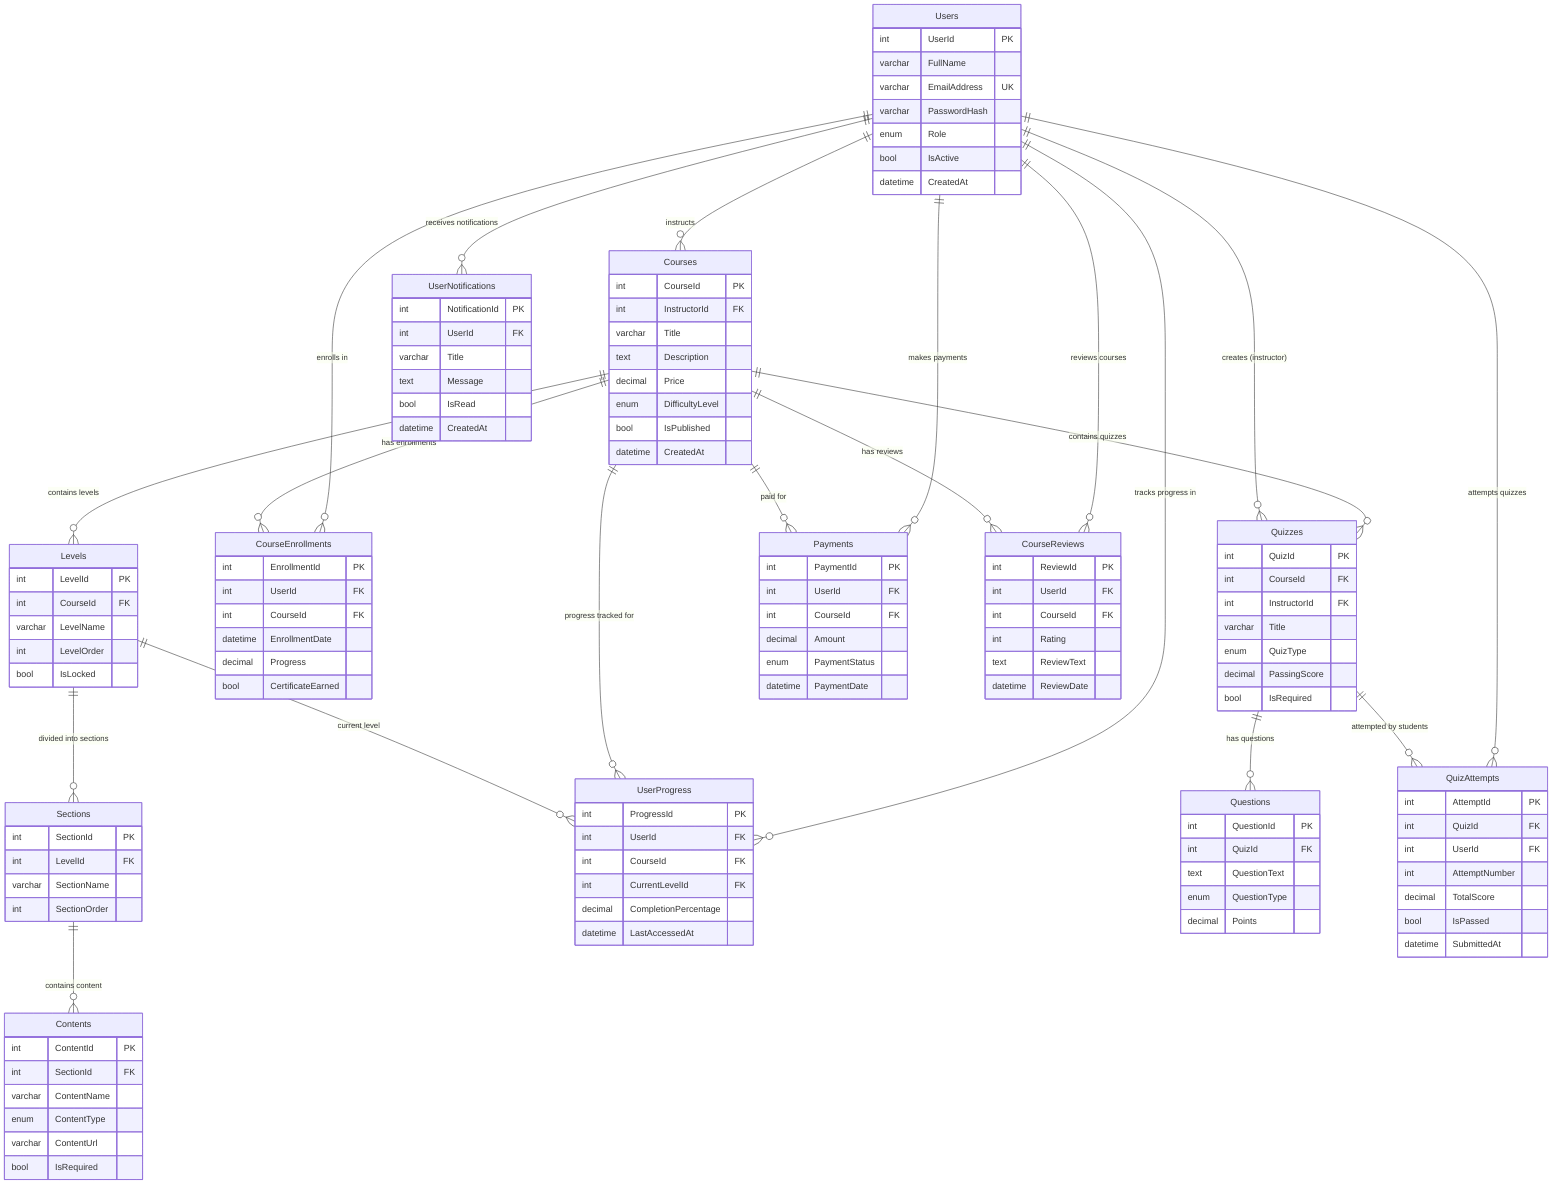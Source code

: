 erDiagram
    %% =====================================================
    %% CORE ENTITIES - SIMPLIFIED VIEW
    %% =====================================================
    
    Users {
        int UserId PK
        varchar FullName
        varchar EmailAddress UK
        varchar PasswordHash
        enum Role
        bool IsActive
        datetime CreatedAt
    }
    
    Courses {
        int CourseId PK
        int InstructorId FK
        varchar Title
        text Description
        decimal Price
        enum DifficultyLevel
        bool IsPublished
        datetime CreatedAt
    }
    
    Levels {
        int LevelId PK
        int CourseId FK
        varchar LevelName
        int LevelOrder
        bool IsLocked
    }
    
    Sections {
        int SectionId PK
        int LevelId FK
        varchar SectionName
        int SectionOrder
    }
    
    Contents {
        int ContentId PK
        int SectionId FK
        varchar ContentName
        enum ContentType
        varchar ContentUrl
        bool IsRequired
    }
    
    CourseEnrollments {
        int EnrollmentId PK
        int UserId FK
        int CourseId FK
        datetime EnrollmentDate
        decimal Progress
        bool CertificateEarned
    }
    
    UserProgress {
        int ProgressId PK
        int UserId FK
        int CourseId FK
        int CurrentLevelId FK
        decimal CompletionPercentage
        datetime LastAccessedAt
    }
    
    Quizzes {
        int QuizId PK
        int CourseId FK
        int InstructorId FK
        varchar Title
        enum QuizType
        decimal PassingScore
        bool IsRequired
    }
    
    Questions {
        int QuestionId PK
        int QuizId FK
        text QuestionText
        enum QuestionType
        decimal Points
    }
    
    QuizAttempts {
        int AttemptId PK
        int QuizId FK
        int UserId FK
        int AttemptNumber
        decimal TotalScore
        bool IsPassed
        datetime SubmittedAt
    }
    
    Payments {
        int PaymentId PK
        int UserId FK
        int CourseId FK
        decimal Amount
        enum PaymentStatus
        datetime PaymentDate
    }
    
    CourseReviews {
        int ReviewId PK
        int UserId FK
        int CourseId FK
        int Rating
        text ReviewText
        datetime ReviewDate
    }
    
    UserNotifications {
        int NotificationId PK
        int UserId FK
        varchar Title
        text Message
        bool IsRead
        datetime CreatedAt
    }
    
    %% =====================================================
    %% KEY RELATIONSHIPS
    %% =====================================================
    
    %% Instructor-Course Relationship (One-to-Many)
    Users ||--o{ Courses : "instructs"
    
    %% Course Hierarchy (One-to-Many cascading)
    Courses ||--o{ Levels : "contains levels"
    Levels ||--o{ Sections : "divided into sections"
    Sections ||--o{ Contents : "contains content"
    
    %% Student-Course Enrollment (Many-to-Many)
    Users ||--o{ CourseEnrollments : "enrolls in"
    Courses ||--o{ CourseEnrollments : "has enrollments"
    
    %% Progress Tracking
    Users ||--o{ UserProgress : "tracks progress in"
    Courses ||--o{ UserProgress : "progress tracked for"
    Levels ||--o{ UserProgress : "current level"
    
    %% Quiz System
    Courses ||--o{ Quizzes : "contains quizzes"
    Users ||--o{ Quizzes : "creates (instructor)"
    Quizzes ||--o{ Questions : "has questions"
    
    %% Quiz Taking
    Users ||--o{ QuizAttempts : "attempts quizzes"
    Quizzes ||--o{ QuizAttempts : "attempted by students"
    
    %% Financial System
    Users ||--o{ Payments : "makes payments"
    Courses ||--o{ Payments : "paid for"
    
    %% Reviews & Feedback
    Users ||--o{ CourseReviews : "reviews courses"
    Courses ||--o{ CourseReviews : "has reviews"
    
    %% Notifications
    Users ||--o{ UserNotifications : "receives notifications"
    
    %% =====================================================
    %% BUSINESS RULES NOTES
    %% =====================================================
    
    %% Note: CourseEnrollments has UNIQUE constraint on (UserId, CourseId)
    %% Note: QuizAttempts has UNIQUE constraint on (QuizId, UserId, AttemptNumber)
    %% Note: Users.EmailAddress has UNIQUE constraint
    %% Note: Soft delete used (IsDeleted field) instead of hard delete
    %% Note: All foreign keys use OnDelete(DeleteBehavior.NoAction) for referential integrity